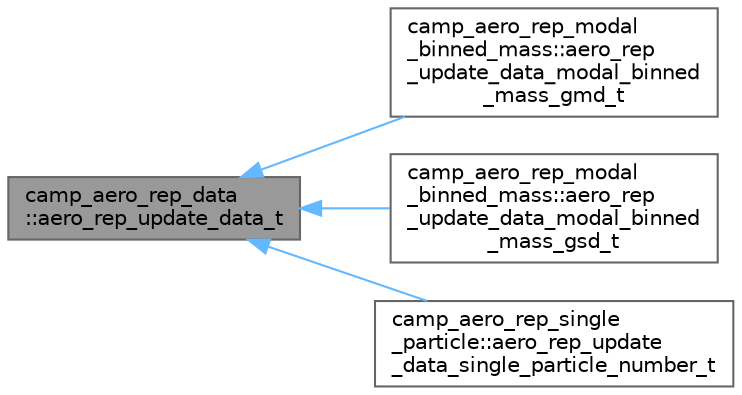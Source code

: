 digraph "camp_aero_rep_data::aero_rep_update_data_t"
{
 // LATEX_PDF_SIZE
  bgcolor="transparent";
  edge [fontname=Helvetica,fontsize=10,labelfontname=Helvetica,labelfontsize=10];
  node [fontname=Helvetica,fontsize=10,shape=box,height=0.2,width=0.4];
  rankdir="LR";
  Node1 [label="camp_aero_rep_data\l::aero_rep_update_data_t",height=0.2,width=0.4,color="gray40", fillcolor="grey60", style="filled", fontcolor="black",tooltip="Update cookie."];
  Node1 -> Node2 [dir="back",color="steelblue1",style="solid"];
  Node2 [label="camp_aero_rep_modal\l_binned_mass::aero_rep\l_update_data_modal_binned\l_mass_gmd_t",height=0.2,width=0.4,color="gray40", fillcolor="white", style="filled",URL="$structcamp__aero__rep__modal__binned__mass_1_1aero__rep__update__data__modal__binned__mass__gmd__t.html",tooltip="Update GMD object."];
  Node1 -> Node3 [dir="back",color="steelblue1",style="solid"];
  Node3 [label="camp_aero_rep_modal\l_binned_mass::aero_rep\l_update_data_modal_binned\l_mass_gsd_t",height=0.2,width=0.4,color="gray40", fillcolor="white", style="filled",URL="$structcamp__aero__rep__modal__binned__mass_1_1aero__rep__update__data__modal__binned__mass__gsd__t.html",tooltip="Update GSD object."];
  Node1 -> Node4 [dir="back",color="steelblue1",style="solid"];
  Node4 [label="camp_aero_rep_single\l_particle::aero_rep_update\l_data_single_particle_number_t",height=0.2,width=0.4,color="gray40", fillcolor="white", style="filled",URL="$structcamp__aero__rep__single__particle_1_1aero__rep__update__data__single__particle__number__t.html",tooltip="Single particle update number concentration object."];
}
